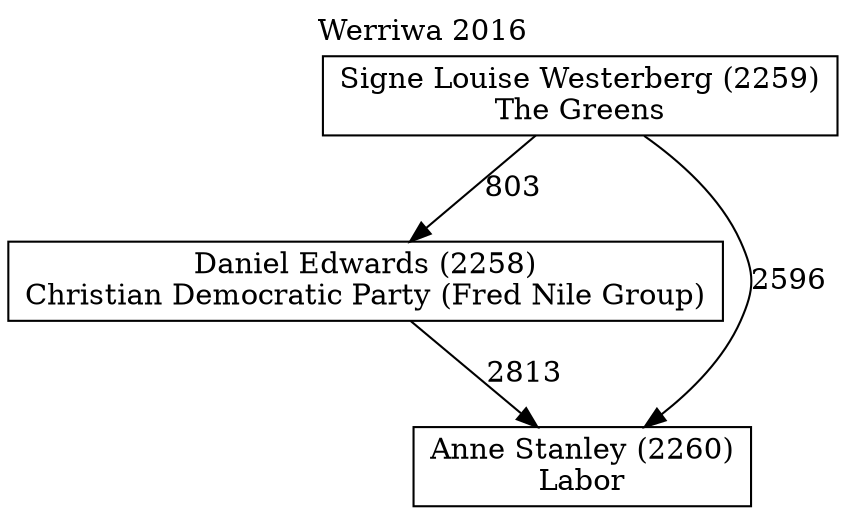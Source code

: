 // House preference flow
digraph "Anne Stanley (2260)_Werriwa_2016" {
	graph [label="Werriwa 2016" labelloc=t mclimit=10]
	node [shape=box]
	"Daniel Edwards (2258)" [label="Daniel Edwards (2258)
Christian Democratic Party (Fred Nile Group)"]
	"Anne Stanley (2260)" [label="Anne Stanley (2260)
Labor"]
	"Signe Louise Westerberg (2259)" [label="Signe Louise Westerberg (2259)
The Greens"]
	"Signe Louise Westerberg (2259)" -> "Daniel Edwards (2258)" [label=803]
	"Daniel Edwards (2258)" -> "Anne Stanley (2260)" [label=2813]
	"Signe Louise Westerberg (2259)" -> "Anne Stanley (2260)" [label=2596]
}
